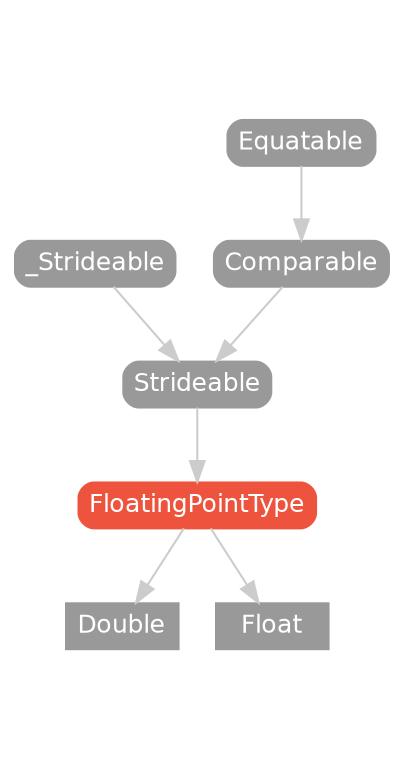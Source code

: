 strict digraph "FloatingPointType - Type Hierarchy - SwiftDoc.org" {
    pad="0.1,0.8"
    node [shape=box, style="filled,rounded", color="#999999", fillcolor="#999999", fontcolor=white, fontname=Helvetica, fontnames="Helvetica,sansserif", fontsize=12, margin="0.07,0.05", height="0.3"]
    edge [color="#cccccc"]
    "Comparable" [URL="/protocol/Comparable/hierarchy/"]
    "Double" [URL="/type/Double/hierarchy/", style=filled]
    "Equatable" [URL="/protocol/Equatable/hierarchy/"]
    "Float" [URL="/type/Float/hierarchy/", style=filled]
    "FloatingPointType" [URL="/protocol/FloatingPointType/", style="filled,rounded", fillcolor="#ee543d", color="#ee543d"]
    "Strideable" [URL="/protocol/Strideable/hierarchy/"]
    "_Strideable" [URL="/protocol/_Strideable/hierarchy/"]    "FloatingPointType" -> "Double"
    "FloatingPointType" -> "Float"
    "Strideable" -> "FloatingPointType"
    "Comparable" -> "Strideable"
    "_Strideable" -> "Strideable"
    "Equatable" -> "Comparable"
    subgraph Types {
        rank = max; "Double"; "Float";
    }
}